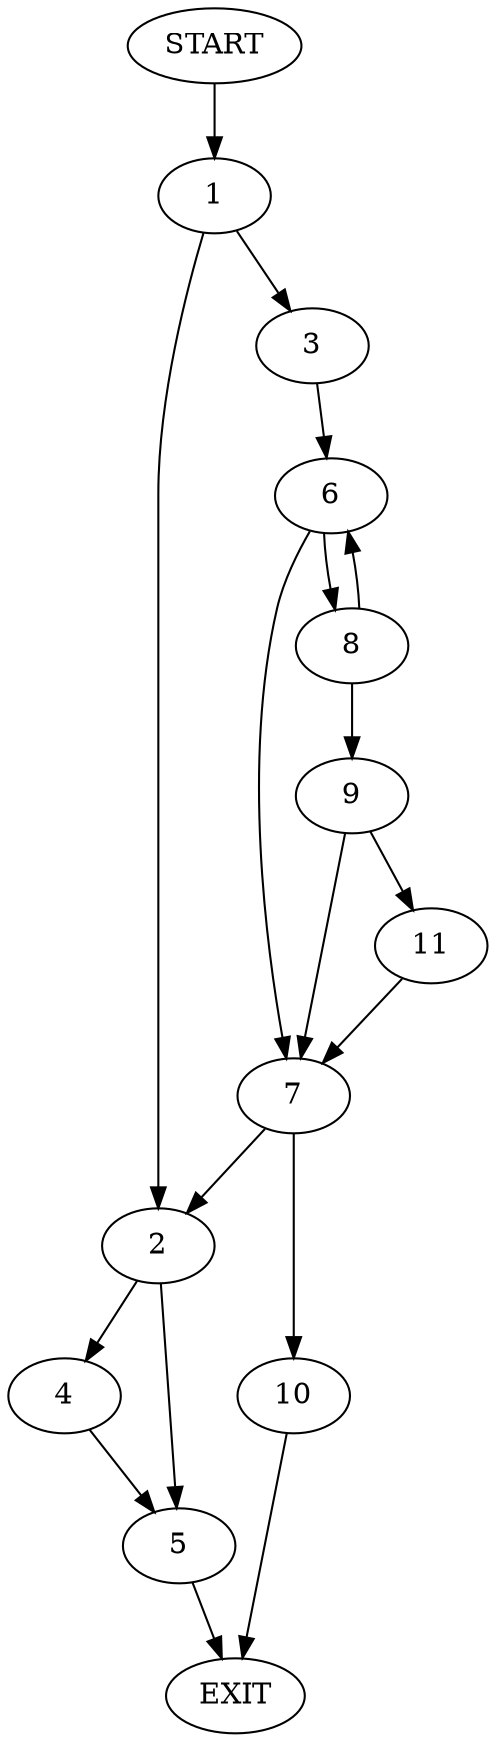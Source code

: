 digraph {
0 [label="START"]
12 [label="EXIT"]
0 -> 1
1 -> 2
1 -> 3
2 -> 4
2 -> 5
3 -> 6
6 -> 7
6 -> 8
8 -> 9
8 -> 6
7 -> 2
7 -> 10
9 -> 7
9 -> 11
11 -> 7
10 -> 12
5 -> 12
4 -> 5
}
